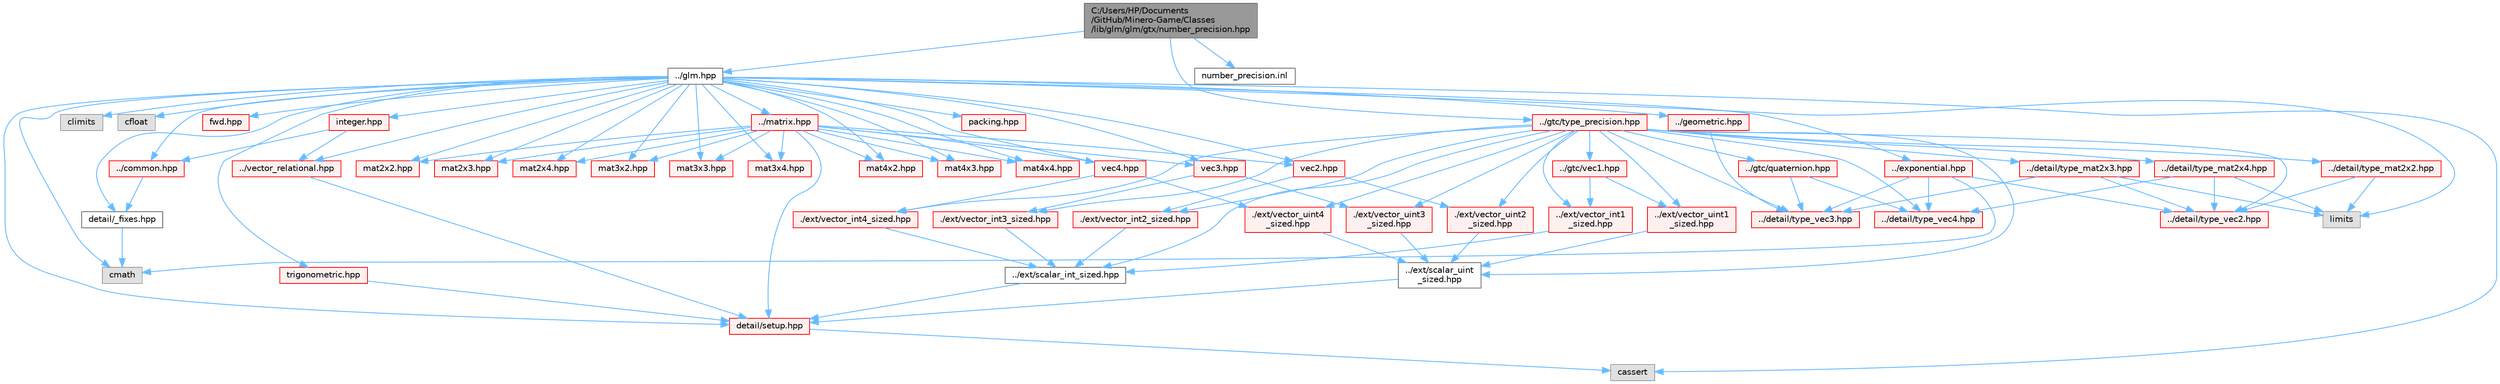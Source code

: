 digraph "C:/Users/HP/Documents/GitHub/Minero-Game/Classes/lib/glm/glm/gtx/number_precision.hpp"
{
 // LATEX_PDF_SIZE
  bgcolor="transparent";
  edge [fontname=Helvetica,fontsize=10,labelfontname=Helvetica,labelfontsize=10];
  node [fontname=Helvetica,fontsize=10,shape=box,height=0.2,width=0.4];
  Node1 [id="Node000001",label="C:/Users/HP/Documents\l/GitHub/Minero-Game/Classes\l/lib/glm/glm/gtx/number_precision.hpp",height=0.2,width=0.4,color="gray40", fillcolor="grey60", style="filled", fontcolor="black",tooltip=" "];
  Node1 -> Node2 [id="edge1_Node000001_Node000002",color="steelblue1",style="solid",tooltip=" "];
  Node2 [id="Node000002",label="../glm.hpp",height=0.2,width=0.4,color="grey40", fillcolor="white", style="filled",URL="$_classes_2lib_2glm_2glm_2glm_8hpp.html",tooltip=" "];
  Node2 -> Node3 [id="edge2_Node000002_Node000003",color="steelblue1",style="solid",tooltip=" "];
  Node3 [id="Node000003",label="detail/_fixes.hpp",height=0.2,width=0.4,color="grey40", fillcolor="white", style="filled",URL="$_classes_2lib_2glm_2glm_2detail_2__fixes_8hpp.html",tooltip=" "];
  Node3 -> Node4 [id="edge3_Node000003_Node000004",color="steelblue1",style="solid",tooltip=" "];
  Node4 [id="Node000004",label="cmath",height=0.2,width=0.4,color="grey60", fillcolor="#E0E0E0", style="filled",tooltip=" "];
  Node2 -> Node5 [id="edge4_Node000002_Node000005",color="steelblue1",style="solid",tooltip=" "];
  Node5 [id="Node000005",label="detail/setup.hpp",height=0.2,width=0.4,color="red", fillcolor="#FFF0F0", style="filled",URL="$_classes_2lib_2glm_2glm_2detail_2setup_8hpp.html",tooltip=" "];
  Node5 -> Node6 [id="edge5_Node000005_Node000006",color="steelblue1",style="solid",tooltip=" "];
  Node6 [id="Node000006",label="cassert",height=0.2,width=0.4,color="grey60", fillcolor="#E0E0E0", style="filled",tooltip=" "];
  Node2 -> Node4 [id="edge6_Node000002_Node000004",color="steelblue1",style="solid",tooltip=" "];
  Node2 -> Node9 [id="edge7_Node000002_Node000009",color="steelblue1",style="solid",tooltip=" "];
  Node9 [id="Node000009",label="climits",height=0.2,width=0.4,color="grey60", fillcolor="#E0E0E0", style="filled",tooltip=" "];
  Node2 -> Node10 [id="edge8_Node000002_Node000010",color="steelblue1",style="solid",tooltip=" "];
  Node10 [id="Node000010",label="cfloat",height=0.2,width=0.4,color="grey60", fillcolor="#E0E0E0", style="filled",tooltip=" "];
  Node2 -> Node11 [id="edge9_Node000002_Node000011",color="steelblue1",style="solid",tooltip=" "];
  Node11 [id="Node000011",label="limits",height=0.2,width=0.4,color="grey60", fillcolor="#E0E0E0", style="filled",tooltip=" "];
  Node2 -> Node6 [id="edge10_Node000002_Node000006",color="steelblue1",style="solid",tooltip=" "];
  Node2 -> Node12 [id="edge11_Node000002_Node000012",color="steelblue1",style="solid",tooltip=" "];
  Node12 [id="Node000012",label="fwd.hpp",height=0.2,width=0.4,color="red", fillcolor="#FFF0F0", style="filled",URL="$_classes_2lib_2glm_2glm_2fwd_8hpp.html",tooltip=" "];
  Node2 -> Node14 [id="edge12_Node000002_Node000014",color="steelblue1",style="solid",tooltip=" "];
  Node14 [id="Node000014",label="vec2.hpp",height=0.2,width=0.4,color="red", fillcolor="#FFF0F0", style="filled",URL="$_classes_2lib_2glm_2glm_2vec2_8hpp.html",tooltip=" "];
  Node14 -> Node25 [id="edge13_Node000014_Node000025",color="steelblue1",style="solid",tooltip=" "];
  Node25 [id="Node000025",label="./ext/vector_int2_sized.hpp",height=0.2,width=0.4,color="red", fillcolor="#FFF0F0", style="filled",URL="$_classes_2lib_2glm_2glm_2ext_2vector__int2__sized_8hpp.html",tooltip=" "];
  Node25 -> Node26 [id="edge14_Node000025_Node000026",color="steelblue1",style="solid",tooltip=" "];
  Node26 [id="Node000026",label="../ext/scalar_int_sized.hpp",height=0.2,width=0.4,color="grey40", fillcolor="white", style="filled",URL="$_classes_2lib_2glm_2glm_2ext_2scalar__int__sized_8hpp.html",tooltip=" "];
  Node26 -> Node5 [id="edge15_Node000026_Node000005",color="steelblue1",style="solid",tooltip=" "];
  Node14 -> Node28 [id="edge16_Node000014_Node000028",color="steelblue1",style="solid",tooltip=" "];
  Node28 [id="Node000028",label="./ext/vector_uint2\l_sized.hpp",height=0.2,width=0.4,color="red", fillcolor="#FFF0F0", style="filled",URL="$_classes_2lib_2glm_2glm_2ext_2vector__uint2__sized_8hpp.html",tooltip=" "];
  Node28 -> Node29 [id="edge17_Node000028_Node000029",color="steelblue1",style="solid",tooltip=" "];
  Node29 [id="Node000029",label="../ext/scalar_uint\l_sized.hpp",height=0.2,width=0.4,color="grey40", fillcolor="white", style="filled",URL="$_classes_2lib_2glm_2glm_2ext_2scalar__uint__sized_8hpp.html",tooltip=" "];
  Node29 -> Node5 [id="edge18_Node000029_Node000005",color="steelblue1",style="solid",tooltip=" "];
  Node2 -> Node30 [id="edge19_Node000002_Node000030",color="steelblue1",style="solid",tooltip=" "];
  Node30 [id="Node000030",label="vec3.hpp",height=0.2,width=0.4,color="red", fillcolor="#FFF0F0", style="filled",URL="$_classes_2lib_2glm_2glm_2vec3_8hpp.html",tooltip=" "];
  Node30 -> Node40 [id="edge20_Node000030_Node000040",color="steelblue1",style="solid",tooltip=" "];
  Node40 [id="Node000040",label="./ext/vector_int3_sized.hpp",height=0.2,width=0.4,color="red", fillcolor="#FFF0F0", style="filled",URL="$_classes_2lib_2glm_2glm_2ext_2vector__int3__sized_8hpp.html",tooltip=" "];
  Node40 -> Node26 [id="edge21_Node000040_Node000026",color="steelblue1",style="solid",tooltip=" "];
  Node30 -> Node42 [id="edge22_Node000030_Node000042",color="steelblue1",style="solid",tooltip=" "];
  Node42 [id="Node000042",label="./ext/vector_uint3\l_sized.hpp",height=0.2,width=0.4,color="red", fillcolor="#FFF0F0", style="filled",URL="$_classes_2lib_2glm_2glm_2ext_2vector__uint3__sized_8hpp.html",tooltip=" "];
  Node42 -> Node29 [id="edge23_Node000042_Node000029",color="steelblue1",style="solid",tooltip=" "];
  Node2 -> Node43 [id="edge24_Node000002_Node000043",color="steelblue1",style="solid",tooltip=" "];
  Node43 [id="Node000043",label="vec4.hpp",height=0.2,width=0.4,color="red", fillcolor="#FFF0F0", style="filled",URL="$_classes_2lib_2glm_2glm_2vec4_8hpp.html",tooltip=" "];
  Node43 -> Node53 [id="edge25_Node000043_Node000053",color="steelblue1",style="solid",tooltip=" "];
  Node53 [id="Node000053",label="./ext/vector_int4_sized.hpp",height=0.2,width=0.4,color="red", fillcolor="#FFF0F0", style="filled",URL="$_classes_2lib_2glm_2glm_2ext_2vector__int4__sized_8hpp.html",tooltip=" "];
  Node53 -> Node26 [id="edge26_Node000053_Node000026",color="steelblue1",style="solid",tooltip=" "];
  Node43 -> Node55 [id="edge27_Node000043_Node000055",color="steelblue1",style="solid",tooltip=" "];
  Node55 [id="Node000055",label="./ext/vector_uint4\l_sized.hpp",height=0.2,width=0.4,color="red", fillcolor="#FFF0F0", style="filled",URL="$_classes_2lib_2glm_2glm_2ext_2vector__uint4__sized_8hpp.html",tooltip=" "];
  Node55 -> Node29 [id="edge28_Node000055_Node000029",color="steelblue1",style="solid",tooltip=" "];
  Node2 -> Node56 [id="edge29_Node000002_Node000056",color="steelblue1",style="solid",tooltip=" "];
  Node56 [id="Node000056",label="mat2x2.hpp",height=0.2,width=0.4,color="red", fillcolor="#FFF0F0", style="filled",URL="$_classes_2lib_2glm_2glm_2mat2x2_8hpp.html",tooltip=" "];
  Node2 -> Node61 [id="edge30_Node000002_Node000061",color="steelblue1",style="solid",tooltip=" "];
  Node61 [id="Node000061",label="mat2x3.hpp",height=0.2,width=0.4,color="red", fillcolor="#FFF0F0", style="filled",URL="$_classes_2lib_2glm_2glm_2mat2x3_8hpp.html",tooltip=" "];
  Node2 -> Node68 [id="edge31_Node000002_Node000068",color="steelblue1",style="solid",tooltip=" "];
  Node68 [id="Node000068",label="mat2x4.hpp",height=0.2,width=0.4,color="red", fillcolor="#FFF0F0", style="filled",URL="$_classes_2lib_2glm_2glm_2mat2x4_8hpp.html",tooltip=" "];
  Node2 -> Node75 [id="edge32_Node000002_Node000075",color="steelblue1",style="solid",tooltip=" "];
  Node75 [id="Node000075",label="mat3x2.hpp",height=0.2,width=0.4,color="red", fillcolor="#FFF0F0", style="filled",URL="$_classes_2lib_2glm_2glm_2mat3x2_8hpp.html",tooltip=" "];
  Node2 -> Node82 [id="edge33_Node000002_Node000082",color="steelblue1",style="solid",tooltip=" "];
  Node82 [id="Node000082",label="mat3x3.hpp",height=0.2,width=0.4,color="red", fillcolor="#FFF0F0", style="filled",URL="$_classes_2lib_2glm_2glm_2mat3x3_8hpp.html",tooltip=" "];
  Node2 -> Node89 [id="edge34_Node000002_Node000089",color="steelblue1",style="solid",tooltip=" "];
  Node89 [id="Node000089",label="mat3x4.hpp",height=0.2,width=0.4,color="red", fillcolor="#FFF0F0", style="filled",URL="$_classes_2lib_2glm_2glm_2mat3x4_8hpp.html",tooltip=" "];
  Node2 -> Node96 [id="edge35_Node000002_Node000096",color="steelblue1",style="solid",tooltip=" "];
  Node96 [id="Node000096",label="mat4x2.hpp",height=0.2,width=0.4,color="red", fillcolor="#FFF0F0", style="filled",URL="$_classes_2lib_2glm_2glm_2mat4x2_8hpp.html",tooltip=" "];
  Node2 -> Node103 [id="edge36_Node000002_Node000103",color="steelblue1",style="solid",tooltip=" "];
  Node103 [id="Node000103",label="mat4x3.hpp",height=0.2,width=0.4,color="red", fillcolor="#FFF0F0", style="filled",URL="$_classes_2lib_2glm_2glm_2mat4x3_8hpp.html",tooltip=" "];
  Node2 -> Node110 [id="edge37_Node000002_Node000110",color="steelblue1",style="solid",tooltip=" "];
  Node110 [id="Node000110",label="mat4x4.hpp",height=0.2,width=0.4,color="red", fillcolor="#FFF0F0", style="filled",URL="$_classes_2lib_2glm_2glm_2mat4x4_8hpp.html",tooltip=" "];
  Node2 -> Node134 [id="edge38_Node000002_Node000134",color="steelblue1",style="solid",tooltip=" "];
  Node134 [id="Node000134",label="trigonometric.hpp",height=0.2,width=0.4,color="red", fillcolor="#FFF0F0", style="filled",URL="$_classes_2lib_2glm_2glm_2trigonometric_8hpp.html",tooltip=" "];
  Node134 -> Node5 [id="edge39_Node000134_Node000005",color="steelblue1",style="solid",tooltip=" "];
  Node2 -> Node120 [id="edge40_Node000002_Node000120",color="steelblue1",style="solid",tooltip=" "];
  Node120 [id="Node000120",label="../exponential.hpp",height=0.2,width=0.4,color="red", fillcolor="#FFF0F0", style="filled",URL="$_classes_2lib_2glm_2glm_2exponential_8hpp.html",tooltip=" "];
  Node120 -> Node16 [id="edge41_Node000120_Node000016",color="steelblue1",style="solid",tooltip=" "];
  Node16 [id="Node000016",label="../detail/type_vec2.hpp",height=0.2,width=0.4,color="red", fillcolor="#FFF0F0", style="filled",URL="$_classes_2lib_2glm_2glm_2detail_2type__vec2_8hpp.html",tooltip=" "];
  Node120 -> Node32 [id="edge42_Node000120_Node000032",color="steelblue1",style="solid",tooltip=" "];
  Node32 [id="Node000032",label="../detail/type_vec3.hpp",height=0.2,width=0.4,color="red", fillcolor="#FFF0F0", style="filled",URL="$_classes_2lib_2glm_2glm_2detail_2type__vec3_8hpp.html",tooltip=" "];
  Node120 -> Node45 [id="edge43_Node000120_Node000045",color="steelblue1",style="solid",tooltip=" "];
  Node45 [id="Node000045",label="../detail/type_vec4.hpp",height=0.2,width=0.4,color="red", fillcolor="#FFF0F0", style="filled",URL="$_classes_2lib_2glm_2glm_2detail_2type__vec4_8hpp.html",tooltip=" "];
  Node120 -> Node4 [id="edge44_Node000120_Node000004",color="steelblue1",style="solid",tooltip=" "];
  Node2 -> Node128 [id="edge45_Node000002_Node000128",color="steelblue1",style="solid",tooltip=" "];
  Node128 [id="Node000128",label="../common.hpp",height=0.2,width=0.4,color="red", fillcolor="#FFF0F0", style="filled",URL="$_classes_2lib_2glm_2glm_2common_8hpp.html",tooltip=" "];
  Node128 -> Node3 [id="edge46_Node000128_Node000003",color="steelblue1",style="solid",tooltip=" "];
  Node2 -> Node137 [id="edge47_Node000002_Node000137",color="steelblue1",style="solid",tooltip=" "];
  Node137 [id="Node000137",label="packing.hpp",height=0.2,width=0.4,color="red", fillcolor="#FFF0F0", style="filled",URL="$_classes_2lib_2glm_2glm_2packing_8hpp.html",tooltip=" "];
  Node2 -> Node118 [id="edge48_Node000002_Node000118",color="steelblue1",style="solid",tooltip=" "];
  Node118 [id="Node000118",label="../geometric.hpp",height=0.2,width=0.4,color="red", fillcolor="#FFF0F0", style="filled",URL="$_classes_2lib_2glm_2glm_2geometric_8hpp.html",tooltip=" "];
  Node118 -> Node32 [id="edge49_Node000118_Node000032",color="steelblue1",style="solid",tooltip=" "];
  Node2 -> Node60 [id="edge50_Node000002_Node000060",color="steelblue1",style="solid",tooltip=" "];
  Node60 [id="Node000060",label="../matrix.hpp",height=0.2,width=0.4,color="red", fillcolor="#FFF0F0", style="filled",URL="$_classes_2lib_2glm_2glm_2matrix_8hpp.html",tooltip=" "];
  Node60 -> Node5 [id="edge51_Node000060_Node000005",color="steelblue1",style="solid",tooltip=" "];
  Node60 -> Node14 [id="edge52_Node000060_Node000014",color="steelblue1",style="solid",tooltip=" "];
  Node60 -> Node30 [id="edge53_Node000060_Node000030",color="steelblue1",style="solid",tooltip=" "];
  Node60 -> Node43 [id="edge54_Node000060_Node000043",color="steelblue1",style="solid",tooltip=" "];
  Node60 -> Node56 [id="edge55_Node000060_Node000056",color="steelblue1",style="solid",tooltip=" "];
  Node60 -> Node61 [id="edge56_Node000060_Node000061",color="steelblue1",style="solid",tooltip=" "];
  Node60 -> Node68 [id="edge57_Node000060_Node000068",color="steelblue1",style="solid",tooltip=" "];
  Node60 -> Node75 [id="edge58_Node000060_Node000075",color="steelblue1",style="solid",tooltip=" "];
  Node60 -> Node82 [id="edge59_Node000060_Node000082",color="steelblue1",style="solid",tooltip=" "];
  Node60 -> Node89 [id="edge60_Node000060_Node000089",color="steelblue1",style="solid",tooltip=" "];
  Node60 -> Node96 [id="edge61_Node000060_Node000096",color="steelblue1",style="solid",tooltip=" "];
  Node60 -> Node103 [id="edge62_Node000060_Node000103",color="steelblue1",style="solid",tooltip=" "];
  Node60 -> Node110 [id="edge63_Node000060_Node000110",color="steelblue1",style="solid",tooltip=" "];
  Node2 -> Node124 [id="edge64_Node000002_Node000124",color="steelblue1",style="solid",tooltip=" "];
  Node124 [id="Node000124",label="../vector_relational.hpp",height=0.2,width=0.4,color="red", fillcolor="#FFF0F0", style="filled",URL="$_classes_2lib_2glm_2glm_2vector__relational_8hpp.html",tooltip=" "];
  Node124 -> Node5 [id="edge65_Node000124_Node000005",color="steelblue1",style="solid",tooltip=" "];
  Node2 -> Node141 [id="edge66_Node000002_Node000141",color="steelblue1",style="solid",tooltip=" "];
  Node141 [id="Node000141",label="integer.hpp",height=0.2,width=0.4,color="red", fillcolor="#FFF0F0", style="filled",URL="$_classes_2lib_2glm_2glm_2integer_8hpp.html",tooltip=" "];
  Node141 -> Node128 [id="edge67_Node000141_Node000128",color="steelblue1",style="solid",tooltip=" "];
  Node141 -> Node124 [id="edge68_Node000141_Node000124",color="steelblue1",style="solid",tooltip=" "];
  Node1 -> Node145 [id="edge69_Node000001_Node000145",color="steelblue1",style="solid",tooltip=" "];
  Node145 [id="Node000145",label="../gtc/type_precision.hpp",height=0.2,width=0.4,color="red", fillcolor="#FFF0F0", style="filled",URL="$_classes_2lib_2glm_2glm_2gtc_2type__precision_8hpp.html",tooltip=" "];
  Node145 -> Node146 [id="edge70_Node000145_Node000146",color="steelblue1",style="solid",tooltip=" "];
  Node146 [id="Node000146",label="../gtc/quaternion.hpp",height=0.2,width=0.4,color="red", fillcolor="#FFF0F0", style="filled",URL="$_classes_2lib_2glm_2glm_2gtc_2quaternion_8hpp.html",tooltip=" "];
  Node146 -> Node32 [id="edge71_Node000146_Node000032",color="steelblue1",style="solid",tooltip=" "];
  Node146 -> Node45 [id="edge72_Node000146_Node000045",color="steelblue1",style="solid",tooltip=" "];
  Node145 -> Node182 [id="edge73_Node000145_Node000182",color="steelblue1",style="solid",tooltip=" "];
  Node182 [id="Node000182",label="../gtc/vec1.hpp",height=0.2,width=0.4,color="red", fillcolor="#FFF0F0", style="filled",URL="$_classes_2lib_2glm_2glm_2gtc_2vec1_8hpp.html",tooltip=" "];
  Node182 -> Node190 [id="edge74_Node000182_Node000190",color="steelblue1",style="solid",tooltip=" "];
  Node190 [id="Node000190",label="../ext/vector_int1\l_sized.hpp",height=0.2,width=0.4,color="red", fillcolor="#FFF0F0", style="filled",URL="$_classes_2lib_2glm_2glm_2ext_2vector__int1__sized_8hpp.html",tooltip=" "];
  Node190 -> Node26 [id="edge75_Node000190_Node000026",color="steelblue1",style="solid",tooltip=" "];
  Node182 -> Node192 [id="edge76_Node000182_Node000192",color="steelblue1",style="solid",tooltip=" "];
  Node192 [id="Node000192",label="../ext/vector_uint1\l_sized.hpp",height=0.2,width=0.4,color="red", fillcolor="#FFF0F0", style="filled",URL="$_classes_2lib_2glm_2glm_2ext_2vector__uint1__sized_8hpp.html",tooltip=" "];
  Node192 -> Node29 [id="edge77_Node000192_Node000029",color="steelblue1",style="solid",tooltip=" "];
  Node145 -> Node190 [id="edge78_Node000145_Node000190",color="steelblue1",style="solid",tooltip=" "];
  Node145 -> Node25 [id="edge79_Node000145_Node000025",color="steelblue1",style="solid",tooltip=" "];
  Node145 -> Node40 [id="edge80_Node000145_Node000040",color="steelblue1",style="solid",tooltip=" "];
  Node145 -> Node53 [id="edge81_Node000145_Node000053",color="steelblue1",style="solid",tooltip=" "];
  Node145 -> Node26 [id="edge82_Node000145_Node000026",color="steelblue1",style="solid",tooltip=" "];
  Node145 -> Node192 [id="edge83_Node000145_Node000192",color="steelblue1",style="solid",tooltip=" "];
  Node145 -> Node28 [id="edge84_Node000145_Node000028",color="steelblue1",style="solid",tooltip=" "];
  Node145 -> Node42 [id="edge85_Node000145_Node000042",color="steelblue1",style="solid",tooltip=" "];
  Node145 -> Node55 [id="edge86_Node000145_Node000055",color="steelblue1",style="solid",tooltip=" "];
  Node145 -> Node29 [id="edge87_Node000145_Node000029",color="steelblue1",style="solid",tooltip=" "];
  Node145 -> Node16 [id="edge88_Node000145_Node000016",color="steelblue1",style="solid",tooltip=" "];
  Node145 -> Node32 [id="edge89_Node000145_Node000032",color="steelblue1",style="solid",tooltip=" "];
  Node145 -> Node45 [id="edge90_Node000145_Node000045",color="steelblue1",style="solid",tooltip=" "];
  Node145 -> Node58 [id="edge91_Node000145_Node000058",color="steelblue1",style="solid",tooltip=" "];
  Node58 [id="Node000058",label="../detail/type_mat2x2.hpp",height=0.2,width=0.4,color="red", fillcolor="#FFF0F0", style="filled",URL="$_classes_2lib_2glm_2glm_2detail_2type__mat2x2_8hpp.html",tooltip=" "];
  Node58 -> Node16 [id="edge92_Node000058_Node000016",color="steelblue1",style="solid",tooltip=" "];
  Node58 -> Node11 [id="edge93_Node000058_Node000011",color="steelblue1",style="solid",tooltip=" "];
  Node145 -> Node63 [id="edge94_Node000145_Node000063",color="steelblue1",style="solid",tooltip=" "];
  Node63 [id="Node000063",label="../detail/type_mat2x3.hpp",height=0.2,width=0.4,color="red", fillcolor="#FFF0F0", style="filled",URL="$_classes_2lib_2glm_2glm_2detail_2type__mat2x3_8hpp.html",tooltip=" "];
  Node63 -> Node16 [id="edge95_Node000063_Node000016",color="steelblue1",style="solid",tooltip=" "];
  Node63 -> Node32 [id="edge96_Node000063_Node000032",color="steelblue1",style="solid",tooltip=" "];
  Node63 -> Node11 [id="edge97_Node000063_Node000011",color="steelblue1",style="solid",tooltip=" "];
  Node145 -> Node70 [id="edge98_Node000145_Node000070",color="steelblue1",style="solid",tooltip=" "];
  Node70 [id="Node000070",label="../detail/type_mat2x4.hpp",height=0.2,width=0.4,color="red", fillcolor="#FFF0F0", style="filled",URL="$_classes_2lib_2glm_2glm_2detail_2type__mat2x4_8hpp.html",tooltip=" "];
  Node70 -> Node16 [id="edge99_Node000070_Node000016",color="steelblue1",style="solid",tooltip=" "];
  Node70 -> Node45 [id="edge100_Node000070_Node000045",color="steelblue1",style="solid",tooltip=" "];
  Node70 -> Node11 [id="edge101_Node000070_Node000011",color="steelblue1",style="solid",tooltip=" "];
  Node1 -> Node194 [id="edge102_Node000001_Node000194",color="steelblue1",style="solid",tooltip=" "];
  Node194 [id="Node000194",label="number_precision.inl",height=0.2,width=0.4,color="grey40", fillcolor="white", style="filled",URL="$_classes_2lib_2glm_2glm_2gtx_2number__precision_8inl.html",tooltip=" "];
}
